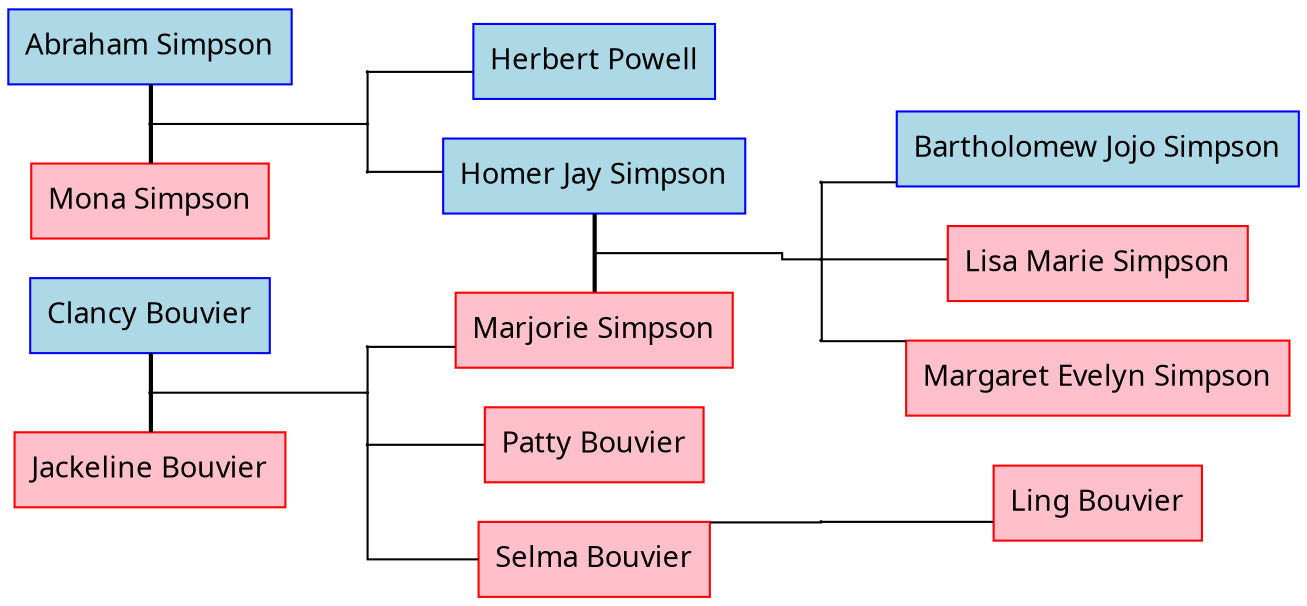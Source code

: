 graph "Simpsons" {
graph [charset="UTF-8", rankdir="LR", splines="ortho"]
node [fontname="Sans", shape="record"]

// dpi 150





Abraham [color="blue", fillcolor="lightblue", label=" Abraham&nbsp;Simpson", style="filled"]

Mona [color="red", fillcolor="pink", label=" Mona&nbsp;Simpson", style="filled"]

Clancy [color="blue", fillcolor="lightblue", label=" Clancy&nbsp;Bouvier", style="filled"]

Jackeline [color="red", fillcolor="pink", label=" Jackeline&nbsp;Bouvier", style="filled"]

Herb [color="blue", fillcolor="lightblue", label=" Herbert&nbsp;Powell", style="filled"]

Homer [color="blue", fillcolor="lightblue", label=" Homer&nbsp;Jay&nbsp;Simpson", style="filled"]

Marge [color="red", fillcolor="pink", label=" Marjorie&nbsp;Simpson", style="filled"]

Patty [color="red", fillcolor="pink", label=" Patty&nbsp;Bouvier", style="filled"]

Selma [color="red", fillcolor="pink", label=" Selma&nbsp;Bouvier", style="filled"]

Bart [color="blue", fillcolor="lightblue", label=" Bartholomew&nbsp;Jojo&nbsp;Simpson", style="filled"]

Lisa [color="red", fillcolor="pink", label=" Lisa&nbsp;Marie&nbsp;Simpson", style="filled"]

Maggie [color="red", fillcolor="pink", label=" Margaret&nbsp;Evelyn&nbsp;Simpson", style="filled"]

Ling [color="red", fillcolor="pink", label=" Ling&nbsp;Bouvier", style="filled"]

{rank=same; Mona -- Clancy [style=invis]}

{rank=same; Herb -- Homer -- Marge -- Patty -- Selma [style=invis]}

{rank=same; Bart -- Lisa -- Maggie -- Ling [style=invis]}

f0_p [height="0.01", shape="point", width="0.01"]
f0_c0 [height="0.01", shape="point", width="0.01"]
f0_c1 [height="0.01", shape="point", width="0.01"]
f0_c2 [height="0.01", shape="point", width="0.01"]
{rank=same; Abraham -- f0_p -- Mona [style=bold]}
{rank=same; f0_c0 -- f0_c1 -- f0_c2}
f0_p -- f0_c1
f0_c0 -- Herb
f0_c2 -- Homer

f1_p [height="0.01", shape="point", width="0.01"]
f1_c0 [height="0.01", shape="point", width="0.01"]
f1_c1 [height="0.01", shape="point", width="0.01"]
f1_c2 [height="0.01", shape="point", width="0.01"]
{rank=same; Clancy -- f1_p -- Jackeline [style=bold]}
{rank=same; f1_c0 -- f1_c1 -- f1_c2}
f1_p -- f1_c1
f1_c0 -- Marge
f1_c2 -- Patty
f1_c2 -- Selma

f2_p [height="0.01", shape="point", width="0.01"]
f2_c0 [height="0.01", shape="point", width="0.01"]
f2_c1 [height="0.01", shape="point", width="0.01"]
f2_c2 [height="0.01", shape="point", width="0.01"]
{rank=same; Homer -- f2_p -- Marge [style=bold]}
{rank=same; f2_c0 -- f2_c1 -- f2_c2}
f2_p -- f2_c1
f2_c0 -- Bart
f2_c1 -- Lisa
f2_c2 -- Maggie

f3_c [height="0.01", shape="point", width="0.01"]
Selma -- f3_c
f3_c -- Ling

}
